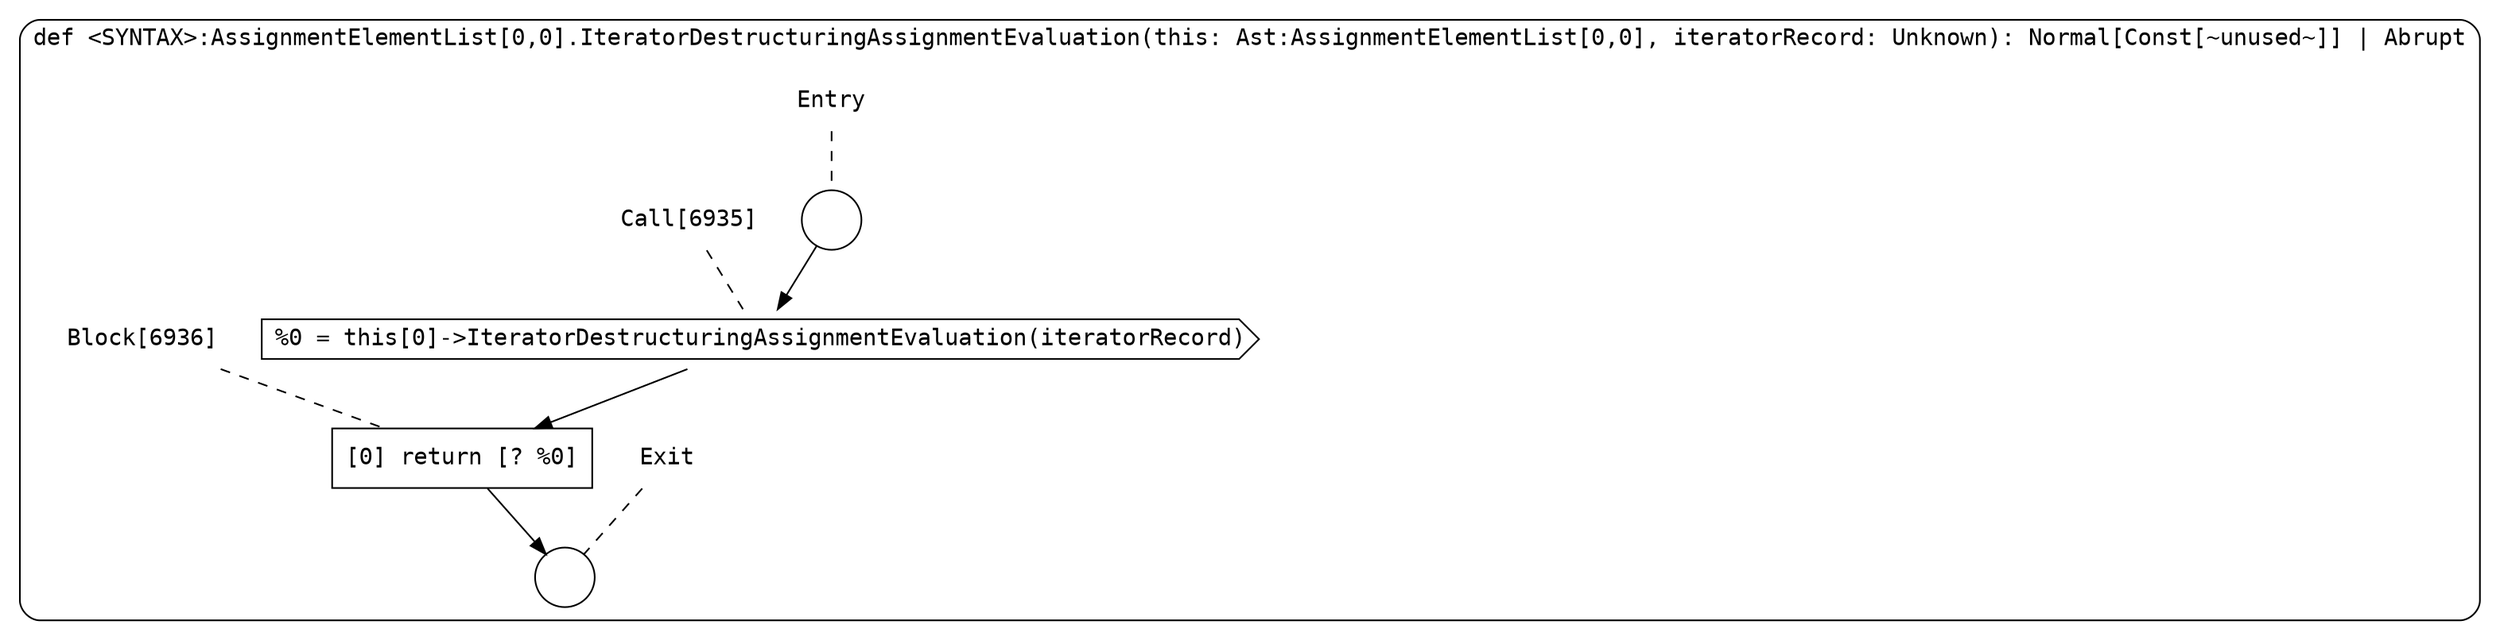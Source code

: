 digraph {
  graph [fontname = "Consolas"]
  node [fontname = "Consolas"]
  edge [fontname = "Consolas"]
  subgraph cluster1364 {
    label = "def <SYNTAX>:AssignmentElementList[0,0].IteratorDestructuringAssignmentEvaluation(this: Ast:AssignmentElementList[0,0], iteratorRecord: Unknown): Normal[Const[~unused~]] | Abrupt"
    style = rounded
    cluster1364_entry_name [shape=none, label=<<font color="black">Entry</font>>]
    cluster1364_entry_name -> cluster1364_entry [arrowhead=none, color="black", style=dashed]
    cluster1364_entry [shape=circle label=" " color="black" fillcolor="white" style=filled]
    cluster1364_entry -> node6935 [color="black"]
    cluster1364_exit_name [shape=none, label=<<font color="black">Exit</font>>]
    cluster1364_exit_name -> cluster1364_exit [arrowhead=none, color="black", style=dashed]
    cluster1364_exit [shape=circle label=" " color="black" fillcolor="white" style=filled]
    node6935_name [shape=none, label=<<font color="black">Call[6935]</font>>]
    node6935_name -> node6935 [arrowhead=none, color="black", style=dashed]
    node6935 [shape=cds, label=<<font color="black">%0 = this[0]-&gt;IteratorDestructuringAssignmentEvaluation(iteratorRecord)</font>> color="black" fillcolor="white", style=filled]
    node6935 -> node6936 [color="black"]
    node6936_name [shape=none, label=<<font color="black">Block[6936]</font>>]
    node6936_name -> node6936 [arrowhead=none, color="black", style=dashed]
    node6936 [shape=box, label=<<font color="black">[0] return [? %0]<BR ALIGN="LEFT"/></font>> color="black" fillcolor="white", style=filled]
    node6936 -> cluster1364_exit [color="black"]
  }
}